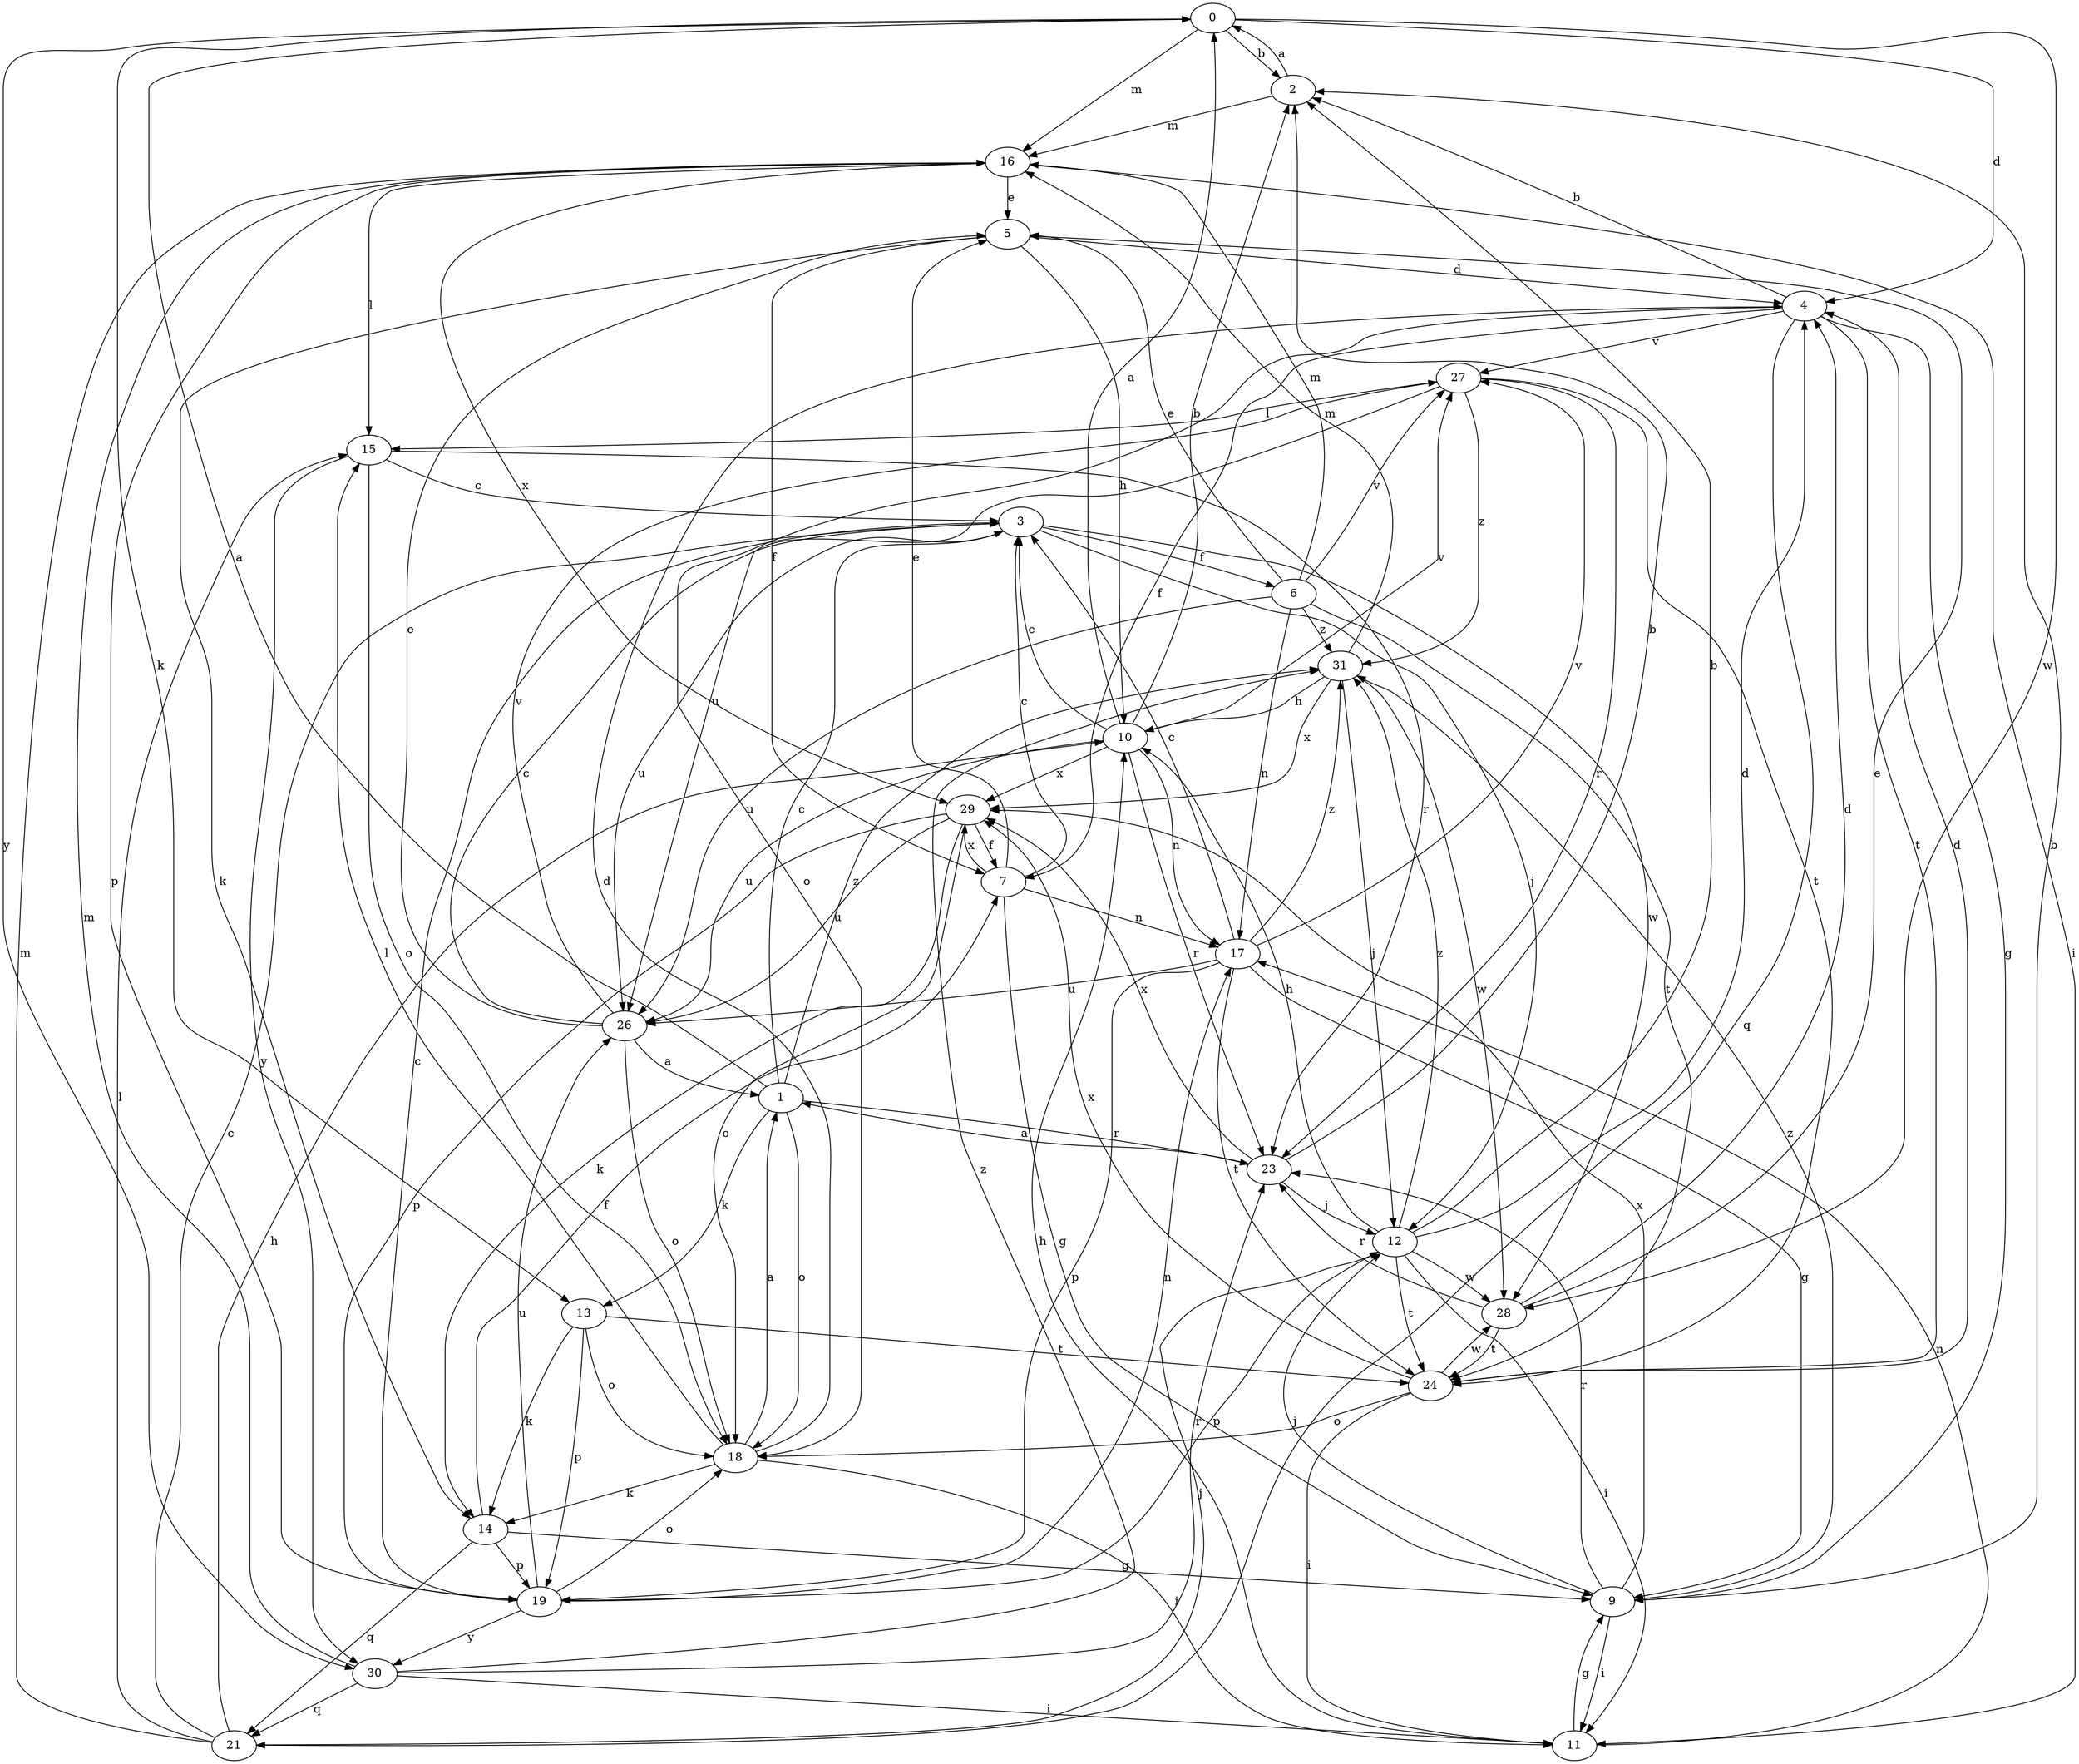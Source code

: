 strict digraph  {
0;
1;
2;
3;
4;
5;
6;
7;
9;
10;
11;
12;
13;
14;
15;
16;
17;
18;
19;
21;
23;
24;
26;
27;
28;
29;
30;
31;
0 -> 2  [label=b];
0 -> 4  [label=d];
0 -> 13  [label=k];
0 -> 16  [label=m];
0 -> 28  [label=w];
0 -> 30  [label=y];
1 -> 0  [label=a];
1 -> 3  [label=c];
1 -> 13  [label=k];
1 -> 18  [label=o];
1 -> 23  [label=r];
1 -> 31  [label=z];
2 -> 0  [label=a];
2 -> 16  [label=m];
3 -> 6  [label=f];
3 -> 12  [label=j];
3 -> 26  [label=u];
3 -> 28  [label=w];
4 -> 2  [label=b];
4 -> 7  [label=f];
4 -> 9  [label=g];
4 -> 18  [label=o];
4 -> 21  [label=q];
4 -> 24  [label=t];
4 -> 27  [label=v];
5 -> 4  [label=d];
5 -> 7  [label=f];
5 -> 10  [label=h];
5 -> 14  [label=k];
6 -> 5  [label=e];
6 -> 16  [label=m];
6 -> 17  [label=n];
6 -> 24  [label=t];
6 -> 26  [label=u];
6 -> 27  [label=v];
6 -> 31  [label=z];
7 -> 3  [label=c];
7 -> 5  [label=e];
7 -> 9  [label=g];
7 -> 17  [label=n];
7 -> 29  [label=x];
9 -> 2  [label=b];
9 -> 11  [label=i];
9 -> 12  [label=j];
9 -> 23  [label=r];
9 -> 29  [label=x];
9 -> 31  [label=z];
10 -> 0  [label=a];
10 -> 2  [label=b];
10 -> 3  [label=c];
10 -> 17  [label=n];
10 -> 23  [label=r];
10 -> 26  [label=u];
10 -> 27  [label=v];
10 -> 29  [label=x];
11 -> 9  [label=g];
11 -> 10  [label=h];
11 -> 17  [label=n];
12 -> 2  [label=b];
12 -> 4  [label=d];
12 -> 10  [label=h];
12 -> 11  [label=i];
12 -> 19  [label=p];
12 -> 24  [label=t];
12 -> 28  [label=w];
12 -> 31  [label=z];
13 -> 14  [label=k];
13 -> 18  [label=o];
13 -> 19  [label=p];
13 -> 24  [label=t];
14 -> 7  [label=f];
14 -> 9  [label=g];
14 -> 19  [label=p];
14 -> 21  [label=q];
15 -> 3  [label=c];
15 -> 18  [label=o];
15 -> 23  [label=r];
15 -> 30  [label=y];
16 -> 5  [label=e];
16 -> 11  [label=i];
16 -> 15  [label=l];
16 -> 19  [label=p];
16 -> 29  [label=x];
17 -> 3  [label=c];
17 -> 9  [label=g];
17 -> 19  [label=p];
17 -> 24  [label=t];
17 -> 26  [label=u];
17 -> 27  [label=v];
17 -> 31  [label=z];
18 -> 1  [label=a];
18 -> 4  [label=d];
18 -> 11  [label=i];
18 -> 14  [label=k];
18 -> 15  [label=l];
19 -> 3  [label=c];
19 -> 17  [label=n];
19 -> 18  [label=o];
19 -> 26  [label=u];
19 -> 30  [label=y];
21 -> 3  [label=c];
21 -> 10  [label=h];
21 -> 12  [label=j];
21 -> 15  [label=l];
21 -> 16  [label=m];
23 -> 1  [label=a];
23 -> 2  [label=b];
23 -> 12  [label=j];
23 -> 29  [label=x];
24 -> 4  [label=d];
24 -> 11  [label=i];
24 -> 18  [label=o];
24 -> 28  [label=w];
24 -> 29  [label=x];
26 -> 1  [label=a];
26 -> 3  [label=c];
26 -> 5  [label=e];
26 -> 18  [label=o];
26 -> 27  [label=v];
27 -> 15  [label=l];
27 -> 23  [label=r];
27 -> 24  [label=t];
27 -> 26  [label=u];
27 -> 31  [label=z];
28 -> 4  [label=d];
28 -> 5  [label=e];
28 -> 23  [label=r];
28 -> 24  [label=t];
29 -> 7  [label=f];
29 -> 14  [label=k];
29 -> 18  [label=o];
29 -> 19  [label=p];
29 -> 26  [label=u];
30 -> 11  [label=i];
30 -> 16  [label=m];
30 -> 21  [label=q];
30 -> 23  [label=r];
30 -> 31  [label=z];
31 -> 10  [label=h];
31 -> 12  [label=j];
31 -> 16  [label=m];
31 -> 28  [label=w];
31 -> 29  [label=x];
}
